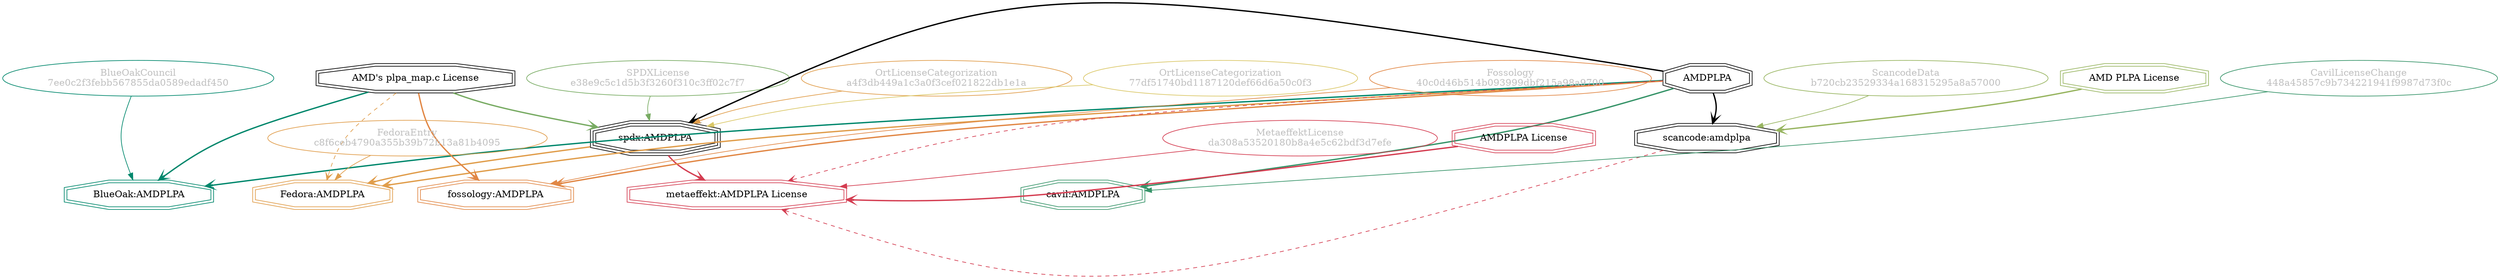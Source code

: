 strict digraph {
    node [shape=box];
    graph [splines=curved];
    120 [label="SPDXLicense\ne38e9c5c1d5b3f3260f310c3ff02c7f7"
        ,fontcolor=gray
        ,color="#78ab63"
        ,fillcolor="beige;1"
        ,shape=ellipse];
    121 [label="spdx:AMDPLPA"
        ,shape=tripleoctagon];
    122 [label=AMDPLPA
        ,shape=doubleoctagon];
    123 [label="AMD's plpa_map.c License"
        ,shape=doubleoctagon];
    5314 [label="FedoraEntry\nc8f6ceb4790a355b39b72b13a81b4095"
         ,fontcolor=gray
         ,color="#e09d4b"
         ,fillcolor="beige;1"
         ,shape=ellipse];
    5315 [label="Fedora:AMDPLPA"
         ,color="#e09d4b"
         ,shape=doubleoctagon];
    8233 [label="BlueOakCouncil\n7ee0c2f3febb567855da0589edadf450"
         ,fontcolor=gray
         ,color="#00876c"
         ,fillcolor="beige;1"
         ,shape=ellipse];
    8234 [label="BlueOak:AMDPLPA"
         ,color="#00876c"
         ,shape=doubleoctagon];
    11103 [label="ScancodeData\nb720cb23529334a168315295a8a57000"
          ,fontcolor=gray
          ,color="#98b561"
          ,fillcolor="beige;1"
          ,shape=ellipse];
    11104 [label="scancode:amdplpa"
          ,shape=doubleoctagon];
    11105 [label="AMD PLPA License"
          ,color="#98b561"
          ,shape=doubleoctagon];
    27202 [label="Fossology\n40c0d46b514b093999dbf215a98a9700"
          ,fontcolor=gray
          ,color="#e18745"
          ,fillcolor="beige;1"
          ,shape=ellipse];
    27203 [label="fossology:AMDPLPA"
          ,color="#e18745"
          ,shape=doubleoctagon];
    27988 [label="OrtLicenseCategorization\na4f3db449a1c3a0f3cef021822db1e1a"
          ,fontcolor=gray
          ,color="#e09d4b"
          ,fillcolor="beige;1"
          ,shape=ellipse];
    34857 [label="OrtLicenseCategorization\n77df51740bd1187120def66d6a50c0f3"
          ,fontcolor=gray
          ,color="#dac767"
          ,fillcolor="beige;1"
          ,shape=ellipse];
    35855 [label="CavilLicenseChange\n448a45857c9b734221941f9987d73f0c"
          ,fontcolor=gray
          ,color="#379469"
          ,fillcolor="beige;1"
          ,shape=ellipse];
    35856 [label="cavil:AMDPLPA"
          ,color="#379469"
          ,shape=doubleoctagon];
    38304 [label="MetaeffektLicense\nda308a53520180b8a4e5c62bdf3d7efe"
          ,fontcolor=gray
          ,color="#d43d51"
          ,fillcolor="beige;1"
          ,shape=ellipse];
    38305 [label="metaeffekt:AMDPLPA License"
          ,color="#d43d51"
          ,shape=doubleoctagon];
    38306 [label="AMDPLPA License"
          ,color="#d43d51"
          ,shape=doubleoctagon];
    120 -> 121 [weight=0.5
               ,color="#78ab63"];
    121 -> 5315 [style=bold
                ,arrowhead=vee
                ,weight=0.7
                ,color="#e09d4b"];
    121 -> 38305 [style=bold
                 ,arrowhead=vee
                 ,weight=0.7
                 ,color="#d43d51"];
    122 -> 121 [style=bold
               ,arrowhead=vee
               ,weight=0.7];
    122 -> 5315 [style=bold
                ,arrowhead=vee
                ,weight=0.7
                ,color="#e09d4b"];
    122 -> 5315 [style=bold
                ,arrowhead=vee
                ,weight=0.7
                ,color="#e09d4b"];
    122 -> 8234 [style=bold
                ,arrowhead=vee
                ,weight=0.7
                ,color="#00876c"];
    122 -> 11104 [style=bold
                 ,arrowhead=vee
                 ,weight=0.7];
    122 -> 27203 [style=bold
                 ,arrowhead=vee
                 ,weight=0.7
                 ,color="#e18745"];
    122 -> 35856 [style=bold
                 ,arrowhead=vee
                 ,weight=0.7
                 ,color="#379469"];
    122 -> 35856 [style=bold
                 ,arrowhead=vee
                 ,weight=0.7
                 ,color="#379469"];
    122 -> 38305 [style=dashed
                 ,arrowhead=vee
                 ,weight=0.5
                 ,color="#d43d51"];
    123 -> 121 [style=bold
               ,arrowhead=vee
               ,weight=0.7
               ,color="#78ab63"];
    123 -> 5315 [style=dashed
                ,arrowhead=vee
                ,weight=0.5
                ,color="#e09d4b"];
    123 -> 8234 [style=bold
                ,arrowhead=vee
                ,weight=0.7
                ,color="#00876c"];
    123 -> 27203 [style=bold
                 ,arrowhead=vee
                 ,weight=0.7
                 ,color="#e18745"];
    5314 -> 5315 [weight=0.5
                 ,color="#e09d4b"];
    8233 -> 8234 [weight=0.5
                 ,color="#00876c"];
    11103 -> 11104 [weight=0.5
                   ,color="#98b561"];
    11104 -> 38305 [style=dashed
                   ,arrowhead=vee
                   ,weight=0.5
                   ,color="#d43d51"];
    11105 -> 11104 [style=bold
                   ,arrowhead=vee
                   ,weight=0.7
                   ,color="#98b561"];
    27202 -> 27203 [weight=0.5
                   ,color="#e18745"];
    27988 -> 121 [weight=0.5
                 ,color="#e09d4b"];
    34857 -> 121 [weight=0.5
                 ,color="#dac767"];
    35855 -> 35856 [weight=0.5
                   ,color="#379469"];
    38304 -> 38305 [weight=0.5
                   ,color="#d43d51"];
    38306 -> 38305 [style=bold
                   ,arrowhead=vee
                   ,weight=0.7
                   ,color="#d43d51"];
    38306 -> 38305 [style=bold
                   ,arrowhead=vee
                   ,weight=0.7
                   ,color="#d43d51"];
}
